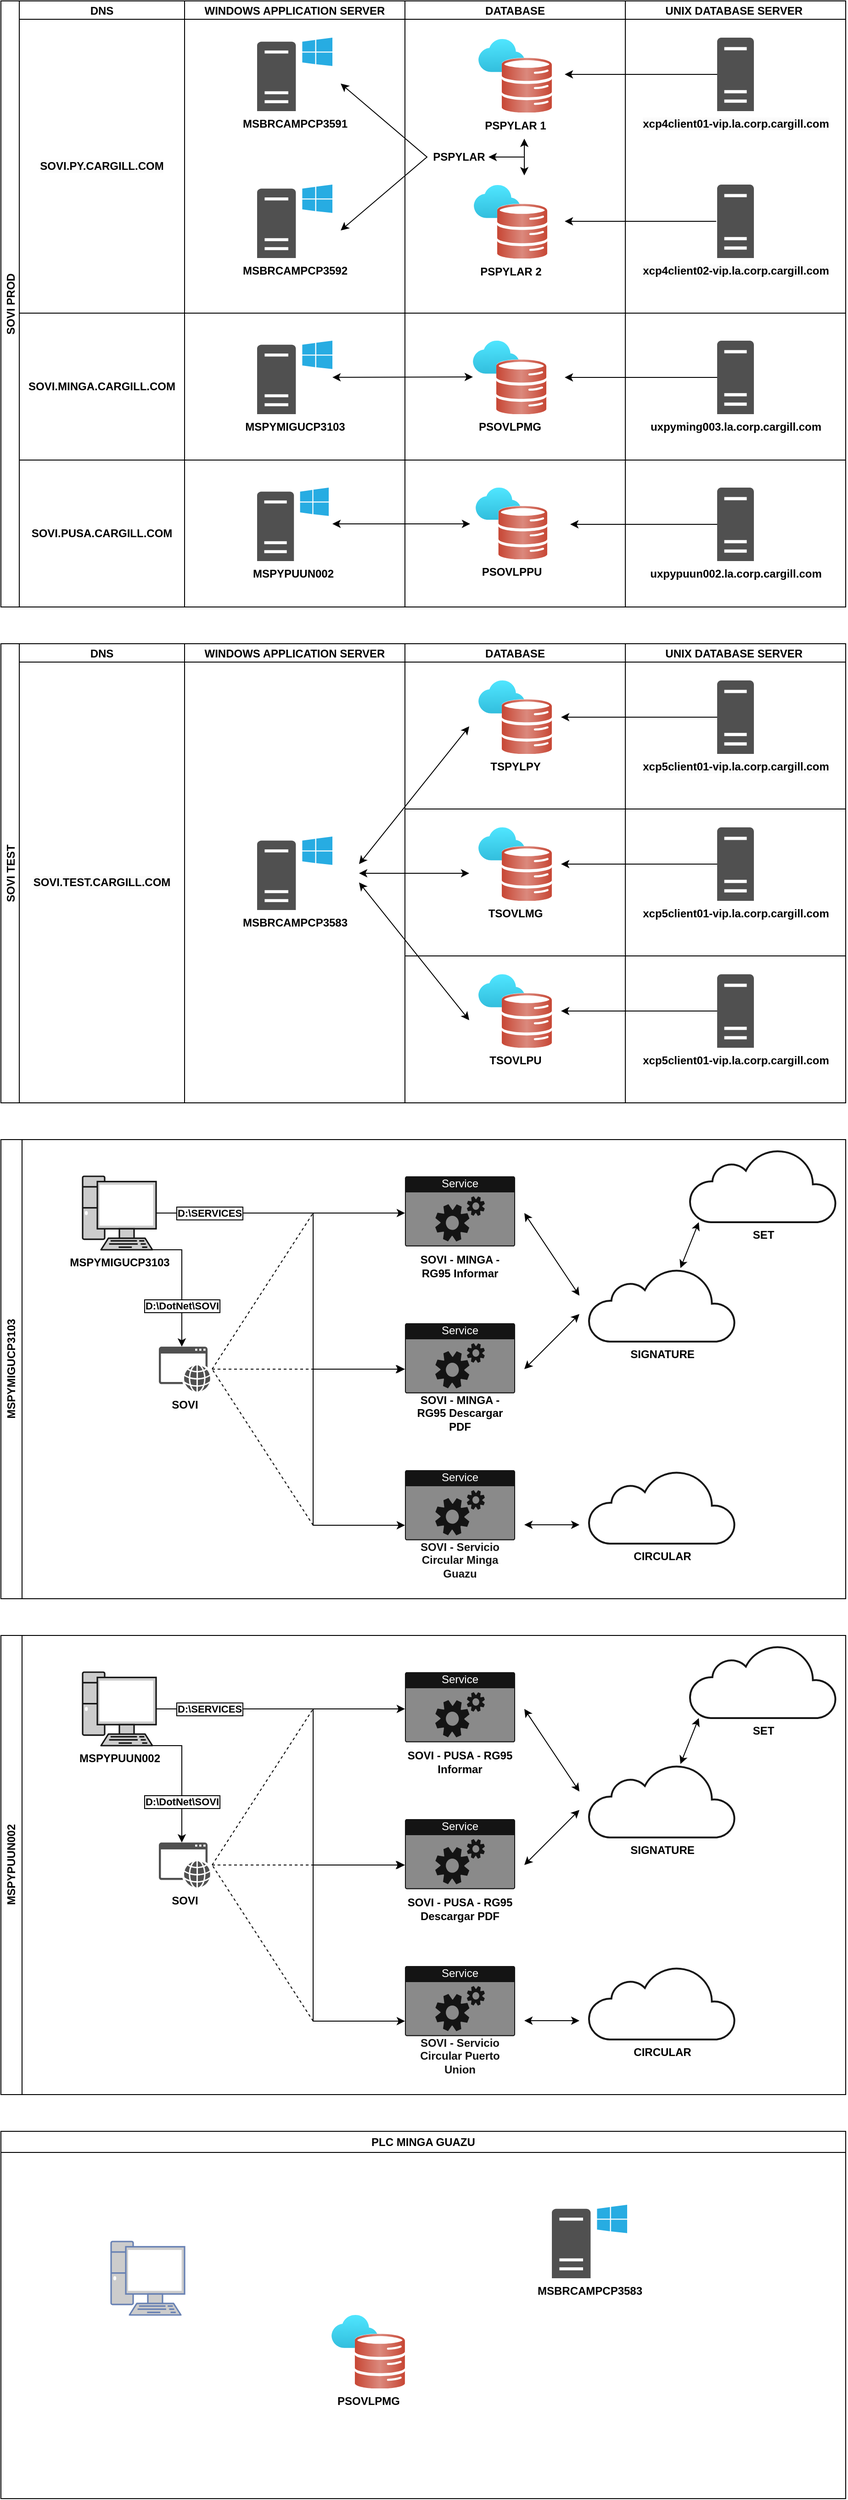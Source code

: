 <mxfile version="26.1.1" pages="6">
  <diagram name="SOVI PROD" id="BHSBVepEI7i_H1suJu1l">
    <mxGraphModel dx="1826" dy="389" grid="1" gridSize="10" guides="1" tooltips="1" connect="1" arrows="1" fold="1" page="0" pageScale="1" pageWidth="827" pageHeight="1169" math="0" shadow="0">
      <root>
        <mxCell id="0" />
        <mxCell id="1" parent="0" />
        <mxCell id="Lmm6m85qJxEu8-YSa5jU-5" value="SOVI PROD" style="swimlane;childLayout=stackLayout;resizeParent=1;resizeParentMax=0;startSize=20;horizontal=0;horizontalStack=1;" vertex="1" parent="1">
          <mxGeometry x="-200" y="660" width="920" height="660" as="geometry">
            <mxRectangle x="-200" y="680" width="40" height="50" as="alternateBounds" />
          </mxGeometry>
        </mxCell>
        <mxCell id="Lmm6m85qJxEu8-YSa5jU-6" value="DNS" style="swimlane;startSize=20;" vertex="1" parent="Lmm6m85qJxEu8-YSa5jU-5">
          <mxGeometry x="20" width="180" height="660" as="geometry">
            <mxRectangle x="20" width="40" height="640" as="alternateBounds" />
          </mxGeometry>
        </mxCell>
        <UserObject label="&lt;div&gt;SOVI.PUSA.CARGILL.COM&lt;/div&gt;" id="y3RM7o4rQuZbwmve9e-z-50">
          <mxCell style="text;html=1;align=center;verticalAlign=middle;whiteSpace=wrap;rounded=0;fontStyle=1" vertex="1" parent="Lmm6m85qJxEu8-YSa5jU-6">
            <mxGeometry x="20" y="560" width="140" height="40" as="geometry" />
          </mxCell>
        </UserObject>
        <UserObject label="&lt;div&gt;SOVI.MINGA.CARGILL.COM&lt;/div&gt;" id="y3RM7o4rQuZbwmve9e-z-49">
          <mxCell style="text;html=1;align=center;verticalAlign=middle;whiteSpace=wrap;rounded=0;fontStyle=1" vertex="1" parent="Lmm6m85qJxEu8-YSa5jU-6">
            <mxGeometry x="20" y="400" width="140" height="40" as="geometry" />
          </mxCell>
        </UserObject>
        <UserObject label="&lt;div&gt;&lt;span style=&quot;color: rgb(0, 0, 0); font-family: Helvetica; font-size: 12px; font-style: normal; font-variant-ligatures: normal; font-variant-caps: normal; letter-spacing: normal; orphans: 2; text-indent: 0px; text-transform: none; widows: 2; word-spacing: 0px; -webkit-text-stroke-width: 0px; white-space: normal; background-color: rgb(251, 251, 251); text-decoration-thickness: initial; text-decoration-style: initial; text-decoration-color: initial; float: none; display: inline !important;&quot;&gt;SOVI.PY.CARGILL.COM&lt;/span&gt;&lt;/div&gt;" id="y3RM7o4rQuZbwmve9e-z-48">
          <mxCell style="text;html=1;align=center;verticalAlign=middle;whiteSpace=wrap;rounded=0;fontStyle=1" vertex="1" parent="Lmm6m85qJxEu8-YSa5jU-6">
            <mxGeometry x="20" y="160" width="140" height="40" as="geometry" />
          </mxCell>
        </UserObject>
        <mxCell id="Lmm6m85qJxEu8-YSa5jU-64" value="" style="endArrow=none;html=1;rounded=0;" edge="1" parent="Lmm6m85qJxEu8-YSa5jU-6">
          <mxGeometry width="50" height="50" relative="1" as="geometry">
            <mxPoint y="340" as="sourcePoint" />
            <mxPoint x="180" y="340" as="targetPoint" />
          </mxGeometry>
        </mxCell>
        <mxCell id="Lmm6m85qJxEu8-YSa5jU-68" value="" style="endArrow=none;html=1;rounded=0;" edge="1" parent="Lmm6m85qJxEu8-YSa5jU-6">
          <mxGeometry width="50" height="50" relative="1" as="geometry">
            <mxPoint y="500" as="sourcePoint" />
            <mxPoint x="180" y="500" as="targetPoint" />
          </mxGeometry>
        </mxCell>
        <mxCell id="Lmm6m85qJxEu8-YSa5jU-7" value="WINDOWS APPLICATION SERVER" style="swimlane;startSize=20;" vertex="1" parent="Lmm6m85qJxEu8-YSa5jU-5">
          <mxGeometry x="200" width="240" height="660" as="geometry">
            <mxRectangle x="200" width="32" height="640" as="alternateBounds" />
          </mxGeometry>
        </mxCell>
        <mxCell id="Lmm6m85qJxEu8-YSa5jU-12" value="&lt;div&gt;MSPYMIGUCP3103&lt;/div&gt;" style="sketch=0;pointerEvents=1;shadow=0;dashed=0;html=1;strokeColor=none;fillColor=#505050;labelPosition=center;verticalLabelPosition=bottom;verticalAlign=top;outlineConnect=0;align=center;shape=mxgraph.office.servers.windows_server;fontStyle=1" vertex="1" parent="Lmm6m85qJxEu8-YSa5jU-7">
          <mxGeometry x="79" y="370" width="82" height="80" as="geometry" />
        </mxCell>
        <mxCell id="Lmm6m85qJxEu8-YSa5jU-13" value="&lt;div&gt;&lt;span style=&quot;background-color: transparent; color: light-dark(rgb(0, 0, 0), rgb(255, 255, 255));&quot;&gt;MSPYPUUN002&lt;/span&gt;&lt;/div&gt;" style="sketch=0;pointerEvents=1;shadow=0;dashed=0;html=1;strokeColor=none;fillColor=#505050;labelPosition=center;verticalLabelPosition=bottom;verticalAlign=top;outlineConnect=0;align=center;shape=mxgraph.office.servers.windows_server;fontStyle=1" vertex="1" parent="Lmm6m85qJxEu8-YSa5jU-7">
          <mxGeometry x="79" y="530" width="78" height="80" as="geometry" />
        </mxCell>
        <mxCell id="Lmm6m85qJxEu8-YSa5jU-14" value="&lt;div&gt;MSBRCAMPCP3592&lt;/div&gt;" style="sketch=0;pointerEvents=1;shadow=0;dashed=0;html=1;strokeColor=none;fillColor=#505050;labelPosition=center;verticalLabelPosition=bottom;verticalAlign=top;outlineConnect=0;align=center;shape=mxgraph.office.servers.windows_server;fontStyle=1" vertex="1" parent="Lmm6m85qJxEu8-YSa5jU-7">
          <mxGeometry x="79" y="200" width="82" height="80" as="geometry" />
        </mxCell>
        <mxCell id="Lmm6m85qJxEu8-YSa5jU-15" value="&lt;div&gt;MSBRCAMPCP3591&lt;/div&gt;" style="sketch=0;pointerEvents=1;shadow=0;dashed=0;html=1;strokeColor=none;fillColor=#505050;labelPosition=center;verticalLabelPosition=bottom;verticalAlign=top;outlineConnect=0;align=center;shape=mxgraph.office.servers.windows_server;fontStyle=1" vertex="1" parent="Lmm6m85qJxEu8-YSa5jU-7">
          <mxGeometry x="79" y="40" width="82" height="80" as="geometry" />
        </mxCell>
        <mxCell id="Lmm6m85qJxEu8-YSa5jU-53" value="" style="endArrow=classic;startArrow=classic;html=1;rounded=0;" edge="1" parent="Lmm6m85qJxEu8-YSa5jU-7">
          <mxGeometry width="50" height="50" relative="1" as="geometry">
            <mxPoint x="161" y="569.5" as="sourcePoint" />
            <mxPoint x="311" y="569.5" as="targetPoint" />
          </mxGeometry>
        </mxCell>
        <mxCell id="Lmm6m85qJxEu8-YSa5jU-65" value="" style="endArrow=none;html=1;rounded=0;" edge="1" parent="Lmm6m85qJxEu8-YSa5jU-7">
          <mxGeometry width="50" height="50" relative="1" as="geometry">
            <mxPoint y="340" as="sourcePoint" />
            <mxPoint x="240" y="340" as="targetPoint" />
          </mxGeometry>
        </mxCell>
        <mxCell id="Lmm6m85qJxEu8-YSa5jU-69" value="" style="endArrow=none;html=1;rounded=0;" edge="1" parent="Lmm6m85qJxEu8-YSa5jU-7">
          <mxGeometry width="50" height="50" relative="1" as="geometry">
            <mxPoint x="-2" y="500" as="sourcePoint" />
            <mxPoint x="242" y="500" as="targetPoint" />
          </mxGeometry>
        </mxCell>
        <mxCell id="Lmm6m85qJxEu8-YSa5jU-8" value="DATABASE" style="swimlane;startSize=20;" vertex="1" parent="Lmm6m85qJxEu8-YSa5jU-5">
          <mxGeometry x="440" width="240" height="660" as="geometry">
            <mxRectangle x="440" width="40" height="640" as="alternateBounds" />
          </mxGeometry>
        </mxCell>
        <mxCell id="Lmm6m85qJxEu8-YSa5jU-16" value="PSOVLPMG" style="image;aspect=fixed;html=1;points=[];align=center;fontSize=12;image=img/lib/azure2/databases/Oracle_Database.svg;fontStyle=1" vertex="1" parent="Lmm6m85qJxEu8-YSa5jU-8">
          <mxGeometry x="74" y="370" width="80" height="80" as="geometry" />
        </mxCell>
        <mxCell id="Lmm6m85qJxEu8-YSa5jU-17" value="&lt;div&gt;PSOVLPPU&lt;/div&gt;" style="image;aspect=fixed;html=1;points=[];align=center;fontSize=12;image=img/lib/azure2/databases/Oracle_Database.svg;fontStyle=1" vertex="1" parent="Lmm6m85qJxEu8-YSa5jU-8">
          <mxGeometry x="77" y="530" width="78" height="78" as="geometry" />
        </mxCell>
        <mxCell id="Lmm6m85qJxEu8-YSa5jU-18" value="&lt;div&gt;PSPYLAR 2&lt;/div&gt;" style="image;aspect=fixed;html=1;points=[];align=center;fontSize=12;image=img/lib/azure2/databases/Oracle_Database.svg;fontStyle=1" vertex="1" parent="Lmm6m85qJxEu8-YSa5jU-8">
          <mxGeometry x="75" y="200.5" width="80" height="80" as="geometry" />
        </mxCell>
        <mxCell id="Lmm6m85qJxEu8-YSa5jU-19" value="&lt;div&gt;PSPYLAR 1&lt;/div&gt;" style="image;aspect=fixed;html=1;points=[];align=center;fontSize=12;image=img/lib/azure2/databases/Oracle_Database.svg;fontStyle=1" vertex="1" parent="Lmm6m85qJxEu8-YSa5jU-8">
          <mxGeometry x="80" y="41.5" width="80" height="80" as="geometry" />
        </mxCell>
        <mxCell id="Lmm6m85qJxEu8-YSa5jU-20" value="" style="endArrow=classic;startArrow=classic;html=1;rounded=0;" edge="1" parent="Lmm6m85qJxEu8-YSa5jU-8">
          <mxGeometry width="50" height="50" relative="1" as="geometry">
            <mxPoint x="130" y="190" as="sourcePoint" />
            <mxPoint x="130" y="150" as="targetPoint" />
            <Array as="points" />
          </mxGeometry>
        </mxCell>
        <mxCell id="Lmm6m85qJxEu8-YSa5jU-55" value="" style="endArrow=classic;startArrow=classic;html=1;rounded=0;" edge="1" parent="Lmm6m85qJxEu8-YSa5jU-8">
          <mxGeometry width="50" height="50" relative="1" as="geometry">
            <mxPoint x="-70" y="90" as="sourcePoint" />
            <mxPoint x="-70" y="250" as="targetPoint" />
            <Array as="points">
              <mxPoint x="24" y="170" />
            </Array>
          </mxGeometry>
        </mxCell>
        <mxCell id="Lmm6m85qJxEu8-YSa5jU-56" value="PSPYLAR" style="text;html=1;align=center;verticalAlign=middle;whiteSpace=wrap;rounded=0;fontSize=12;fontStyle=1" vertex="1" parent="Lmm6m85qJxEu8-YSa5jU-8">
          <mxGeometry x="27" y="150" width="64" height="40" as="geometry" />
        </mxCell>
        <mxCell id="Lmm6m85qJxEu8-YSa5jU-66" value="" style="endArrow=none;html=1;rounded=0;" edge="1" parent="Lmm6m85qJxEu8-YSa5jU-8">
          <mxGeometry width="50" height="50" relative="1" as="geometry">
            <mxPoint y="340" as="sourcePoint" />
            <mxPoint x="240" y="340" as="targetPoint" />
          </mxGeometry>
        </mxCell>
        <mxCell id="Lmm6m85qJxEu8-YSa5jU-70" value="" style="endArrow=none;html=1;rounded=0;" edge="1" parent="Lmm6m85qJxEu8-YSa5jU-8">
          <mxGeometry width="50" height="50" relative="1" as="geometry">
            <mxPoint y="500" as="sourcePoint" />
            <mxPoint x="240" y="500" as="targetPoint" />
          </mxGeometry>
        </mxCell>
        <mxCell id="Lmm6m85qJxEu8-YSa5jU-11" value="UNIX DATABASE SERVER " style="swimlane;startSize=20;strokeColor=default;strokeWidth=1;perimeterSpacing=0;" vertex="1" parent="Lmm6m85qJxEu8-YSa5jU-5">
          <mxGeometry x="680" width="240" height="660" as="geometry">
            <mxRectangle x="680" width="40" height="640" as="alternateBounds" />
          </mxGeometry>
        </mxCell>
        <mxCell id="Lmm6m85qJxEu8-YSa5jU-21" value="&lt;span style=&quot;text-align: left; text-wrap-mode: wrap;&quot;&gt;uxpypuun002.la.corp.cargill.com&lt;/span&gt;" style="sketch=0;pointerEvents=1;shadow=0;dashed=0;html=1;strokeColor=none;fillColor=#505050;labelPosition=center;verticalLabelPosition=bottom;verticalAlign=top;outlineConnect=0;align=center;shape=mxgraph.office.servers.server_generic;fontStyle=1" vertex="1" parent="Lmm6m85qJxEu8-YSa5jU-11">
          <mxGeometry x="100" y="530" width="40" height="80" as="geometry" />
        </mxCell>
        <mxCell id="Lmm6m85qJxEu8-YSa5jU-22" value="&lt;span style=&quot;text-align: left; text-wrap-mode: wrap;&quot;&gt;uxpyming003.la.corp.cargill.com&lt;/span&gt;" style="sketch=0;pointerEvents=1;shadow=0;dashed=0;html=1;strokeColor=none;fillColor=#505050;labelPosition=center;verticalLabelPosition=bottom;verticalAlign=top;outlineConnect=0;align=center;shape=mxgraph.office.servers.server_generic;fontStyle=1" vertex="1" parent="Lmm6m85qJxEu8-YSa5jU-11">
          <mxGeometry x="100" y="370" width="40" height="80" as="geometry" />
        </mxCell>
        <mxCell id="Lmm6m85qJxEu8-YSa5jU-23" value="&lt;span style=&quot;color: rgb(0, 0, 0); text-wrap-mode: wrap; text-align: left; background-color: rgb(251, 251, 251); float: none; display: inline !important;&quot;&gt;xcp4client02-vip.la.corp.cargill.com&lt;/span&gt;" style="sketch=0;pointerEvents=1;shadow=0;dashed=0;html=1;strokeColor=none;fillColor=#505050;labelPosition=center;verticalLabelPosition=bottom;verticalAlign=top;outlineConnect=0;align=center;shape=mxgraph.office.servers.server_generic;fontStyle=1" vertex="1" parent="Lmm6m85qJxEu8-YSa5jU-11">
          <mxGeometry x="100" y="200" width="40" height="80" as="geometry" />
        </mxCell>
        <mxCell id="Lmm6m85qJxEu8-YSa5jU-24" value="&lt;span style=&quot;color: rgb(0, 0, 0); text-wrap-mode: wrap; text-align: left; background-color: rgb(251, 251, 251); float: none; display: inline !important;&quot;&gt;xcp4client01-vip.la.corp.cargill.com&lt;/span&gt;" style="sketch=0;pointerEvents=1;shadow=0;dashed=0;html=1;strokeColor=none;fillColor=#505050;labelPosition=center;verticalLabelPosition=bottom;verticalAlign=top;outlineConnect=0;align=center;shape=mxgraph.office.servers.server_generic;fontStyle=1" vertex="1" parent="Lmm6m85qJxEu8-YSa5jU-11">
          <mxGeometry x="100" y="40" width="40" height="80" as="geometry" />
        </mxCell>
        <mxCell id="Lmm6m85qJxEu8-YSa5jU-25" value="" style="endArrow=classic;html=1;rounded=0;" edge="1" parent="Lmm6m85qJxEu8-YSa5jU-11" source="Lmm6m85qJxEu8-YSa5jU-24">
          <mxGeometry width="50" height="50" relative="1" as="geometry">
            <mxPoint x="83" y="79.5" as="sourcePoint" />
            <mxPoint x="-66" y="80" as="targetPoint" />
          </mxGeometry>
        </mxCell>
        <mxCell id="Lmm6m85qJxEu8-YSa5jU-26" value="" style="endArrow=classic;html=1;rounded=0;exitX=-0.025;exitY=0.5;exitDx=0;exitDy=0;exitPerimeter=0;" edge="1" parent="Lmm6m85qJxEu8-YSa5jU-11" source="Lmm6m85qJxEu8-YSa5jU-23">
          <mxGeometry width="50" height="50" relative="1" as="geometry">
            <mxPoint x="55" y="250" as="sourcePoint" />
            <mxPoint x="-66" y="240" as="targetPoint" />
          </mxGeometry>
        </mxCell>
        <mxCell id="Lmm6m85qJxEu8-YSa5jU-27" value="" style="endArrow=classic;html=1;rounded=0;" edge="1" parent="Lmm6m85qJxEu8-YSa5jU-11" source="Lmm6m85qJxEu8-YSa5jU-22">
          <mxGeometry width="50" height="50" relative="1" as="geometry">
            <mxPoint x="75" y="399.5" as="sourcePoint" />
            <mxPoint x="-66" y="410" as="targetPoint" />
          </mxGeometry>
        </mxCell>
        <mxCell id="Lmm6m85qJxEu8-YSa5jU-49" value="" style="endArrow=classic;html=1;rounded=0;" edge="1" parent="Lmm6m85qJxEu8-YSa5jU-11" source="Lmm6m85qJxEu8-YSa5jU-21">
          <mxGeometry width="50" height="50" relative="1" as="geometry">
            <mxPoint x="85" y="559.5" as="sourcePoint" />
            <mxPoint x="-60" y="570" as="targetPoint" />
          </mxGeometry>
        </mxCell>
        <mxCell id="Lmm6m85qJxEu8-YSa5jU-67" value="" style="endArrow=none;html=1;rounded=0;" edge="1" parent="Lmm6m85qJxEu8-YSa5jU-11">
          <mxGeometry width="50" height="50" relative="1" as="geometry">
            <mxPoint y="340" as="sourcePoint" />
            <mxPoint x="240" y="340" as="targetPoint" />
          </mxGeometry>
        </mxCell>
        <mxCell id="Lmm6m85qJxEu8-YSa5jU-71" value="" style="endArrow=none;html=1;rounded=0;" edge="1" parent="Lmm6m85qJxEu8-YSa5jU-11">
          <mxGeometry width="50" height="50" relative="1" as="geometry">
            <mxPoint y="500" as="sourcePoint" />
            <mxPoint x="240" y="500" as="targetPoint" />
          </mxGeometry>
        </mxCell>
        <mxCell id="Lmm6m85qJxEu8-YSa5jU-54" value="" style="endArrow=classic;startArrow=classic;html=1;rounded=0;entryX=0;entryY=0.494;entryDx=0;entryDy=0;entryPerimeter=0;" edge="1" parent="Lmm6m85qJxEu8-YSa5jU-5" source="Lmm6m85qJxEu8-YSa5jU-12" target="Lmm6m85qJxEu8-YSa5jU-16">
          <mxGeometry width="50" height="50" relative="1" as="geometry">
            <mxPoint x="364" y="400" as="sourcePoint" />
            <mxPoint x="484" y="400" as="targetPoint" />
          </mxGeometry>
        </mxCell>
        <mxCell id="fkPe5Omj4DqYJCpeFkgv-1" value="SOVI TEST" style="swimlane;childLayout=stackLayout;resizeParent=1;resizeParentMax=0;startSize=20;horizontal=0;horizontalStack=1;" vertex="1" parent="1">
          <mxGeometry x="-200" y="1360" width="920" height="500" as="geometry">
            <mxRectangle x="-200" y="680" width="40" height="50" as="alternateBounds" />
          </mxGeometry>
        </mxCell>
        <mxCell id="fkPe5Omj4DqYJCpeFkgv-2" value="DNS" style="swimlane;startSize=20;" vertex="1" parent="fkPe5Omj4DqYJCpeFkgv-1">
          <mxGeometry x="20" width="180" height="500" as="geometry">
            <mxRectangle x="20" width="40" height="640" as="alternateBounds" />
          </mxGeometry>
        </mxCell>
        <UserObject label="&lt;div&gt;&lt;span style=&quot;color: rgb(0, 0, 0); font-family: Helvetica; font-size: 12px; font-style: normal; font-variant-ligatures: normal; font-variant-caps: normal; letter-spacing: normal; orphans: 2; text-indent: 0px; text-transform: none; widows: 2; word-spacing: 0px; -webkit-text-stroke-width: 0px; white-space: normal; background-color: rgb(251, 251, 251); text-decoration-thickness: initial; text-decoration-style: initial; text-decoration-color: initial; float: none; display: inline !important;&quot;&gt;SOVI.TEST.CARGILL.COM&lt;/span&gt;&lt;/div&gt;" id="fkPe5Omj4DqYJCpeFkgv-3">
          <mxCell style="text;html=1;align=center;verticalAlign=middle;whiteSpace=wrap;rounded=0;fontStyle=1" vertex="1" parent="fkPe5Omj4DqYJCpeFkgv-2">
            <mxGeometry x="20" y="240" width="140" height="40" as="geometry" />
          </mxCell>
        </UserObject>
        <mxCell id="fkPe5Omj4DqYJCpeFkgv-4" value="WINDOWS APPLICATION SERVER" style="swimlane;startSize=20;" vertex="1" parent="fkPe5Omj4DqYJCpeFkgv-1">
          <mxGeometry x="200" width="240" height="500" as="geometry" />
        </mxCell>
        <mxCell id="fkPe5Omj4DqYJCpeFkgv-5" value="&lt;div&gt;MSBRCAMPCP3583&lt;/div&gt;" style="sketch=0;pointerEvents=1;shadow=0;dashed=0;html=1;strokeColor=none;fillColor=#505050;labelPosition=center;verticalLabelPosition=bottom;verticalAlign=top;outlineConnect=0;align=center;shape=mxgraph.office.servers.windows_server;fontStyle=1" vertex="1" parent="fkPe5Omj4DqYJCpeFkgv-4">
          <mxGeometry x="79" y="210" width="82" height="80" as="geometry" />
        </mxCell>
        <mxCell id="fkPe5Omj4DqYJCpeFkgv-6" value="" style="endArrow=classic;startArrow=classic;html=1;rounded=0;" edge="1" parent="fkPe5Omj4DqYJCpeFkgv-4">
          <mxGeometry width="50" height="50" relative="1" as="geometry">
            <mxPoint x="190" y="260" as="sourcePoint" />
            <mxPoint x="310" y="410" as="targetPoint" />
          </mxGeometry>
        </mxCell>
        <mxCell id="fkPe5Omj4DqYJCpeFkgv-7" value="DATABASE" style="swimlane;startSize=20;" vertex="1" parent="fkPe5Omj4DqYJCpeFkgv-1">
          <mxGeometry x="440" width="240" height="500" as="geometry">
            <mxRectangle x="460" width="40" height="500" as="alternateBounds" />
          </mxGeometry>
        </mxCell>
        <mxCell id="fkPe5Omj4DqYJCpeFkgv-8" value="TSOVLMG" style="image;aspect=fixed;html=1;points=[];align=center;fontSize=12;image=img/lib/azure2/databases/Oracle_Database.svg;fontStyle=1" vertex="1" parent="fkPe5Omj4DqYJCpeFkgv-7">
          <mxGeometry x="80" y="200" width="80" height="80" as="geometry" />
        </mxCell>
        <mxCell id="fkPe5Omj4DqYJCpeFkgv-9" value="&lt;div&gt;TSOVLPU&lt;/div&gt;" style="image;aspect=fixed;html=1;points=[];align=center;fontSize=12;image=img/lib/azure2/databases/Oracle_Database.svg;fontStyle=1" vertex="1" parent="fkPe5Omj4DqYJCpeFkgv-7">
          <mxGeometry x="80" y="360" width="80" height="80" as="geometry" />
        </mxCell>
        <mxCell id="fkPe5Omj4DqYJCpeFkgv-10" value="" style="endArrow=none;html=1;rounded=0;" edge="1" parent="fkPe5Omj4DqYJCpeFkgv-7">
          <mxGeometry width="50" height="50" relative="1" as="geometry">
            <mxPoint y="180" as="sourcePoint" />
            <mxPoint x="240" y="180" as="targetPoint" />
          </mxGeometry>
        </mxCell>
        <mxCell id="fkPe5Omj4DqYJCpeFkgv-11" value="" style="endArrow=none;html=1;rounded=0;" edge="1" parent="fkPe5Omj4DqYJCpeFkgv-7">
          <mxGeometry width="50" height="50" relative="1" as="geometry">
            <mxPoint y="340" as="sourcePoint" />
            <mxPoint x="240" y="340" as="targetPoint" />
          </mxGeometry>
        </mxCell>
        <mxCell id="fkPe5Omj4DqYJCpeFkgv-12" value="&lt;div&gt;TSPYLPY&lt;/div&gt;" style="image;aspect=fixed;html=1;points=[];align=center;fontSize=12;image=img/lib/azure2/databases/Oracle_Database.svg;fontStyle=1" vertex="1" parent="fkPe5Omj4DqYJCpeFkgv-7">
          <mxGeometry x="80" y="40" width="80" height="80" as="geometry" />
        </mxCell>
        <mxCell id="fkPe5Omj4DqYJCpeFkgv-13" value="UNIX DATABASE SERVER " style="swimlane;startSize=20;strokeColor=default;strokeWidth=1;perimeterSpacing=0;" vertex="1" parent="fkPe5Omj4DqYJCpeFkgv-1">
          <mxGeometry x="680" width="240" height="500" as="geometry">
            <mxRectangle x="670" width="40" height="640" as="alternateBounds" />
          </mxGeometry>
        </mxCell>
        <mxCell id="fkPe5Omj4DqYJCpeFkgv-14" value="&lt;div style=&quot;&quot;&gt;&lt;span style=&quot;background-color: transparent; text-wrap-mode: wrap;&quot;&gt;xcp5client01-vip.la.corp.cargill.com&lt;/span&gt;&lt;/div&gt;" style="sketch=0;pointerEvents=1;shadow=0;dashed=0;html=1;strokeColor=none;fillColor=#505050;labelPosition=center;verticalLabelPosition=bottom;verticalAlign=top;outlineConnect=0;align=center;shape=mxgraph.office.servers.server_generic;fontStyle=1" vertex="1" parent="fkPe5Omj4DqYJCpeFkgv-13">
          <mxGeometry x="100" y="360" width="40" height="80" as="geometry" />
        </mxCell>
        <mxCell id="fkPe5Omj4DqYJCpeFkgv-15" value="&lt;div style=&quot;&quot;&gt;&lt;span style=&quot;background-color: transparent; text-wrap-mode: wrap;&quot;&gt;xcp5client01-vip.la.corp.cargill.com&lt;/span&gt;&lt;/div&gt;" style="sketch=0;pointerEvents=1;shadow=0;dashed=0;html=1;strokeColor=none;fillColor=#505050;labelPosition=center;verticalLabelPosition=bottom;verticalAlign=top;outlineConnect=0;align=center;shape=mxgraph.office.servers.server_generic;fontStyle=1" vertex="1" parent="fkPe5Omj4DqYJCpeFkgv-13">
          <mxGeometry x="100" y="200" width="40" height="80" as="geometry" />
        </mxCell>
        <mxCell id="fkPe5Omj4DqYJCpeFkgv-16" value="&lt;span style=&quot;color: rgb(0, 0, 0); text-wrap-mode: wrap; text-align: left; background-color: rgb(251, 251, 251); float: none; display: inline !important;&quot;&gt;xcp5client01-vip.la.corp.cargill.com&lt;/span&gt;" style="sketch=0;pointerEvents=1;shadow=0;dashed=0;html=1;strokeColor=none;fillColor=#505050;labelPosition=center;verticalLabelPosition=bottom;verticalAlign=top;outlineConnect=0;align=center;shape=mxgraph.office.servers.server_generic;fontStyle=1" vertex="1" parent="fkPe5Omj4DqYJCpeFkgv-13">
          <mxGeometry x="100" y="40" width="40" height="80" as="geometry" />
        </mxCell>
        <mxCell id="fkPe5Omj4DqYJCpeFkgv-17" value="" style="endArrow=classic;html=1;rounded=0;" edge="1" parent="fkPe5Omj4DqYJCpeFkgv-13" source="fkPe5Omj4DqYJCpeFkgv-16">
          <mxGeometry width="50" height="50" relative="1" as="geometry">
            <mxPoint x="90" y="180" as="sourcePoint" />
            <mxPoint x="-70" y="80" as="targetPoint" />
          </mxGeometry>
        </mxCell>
        <mxCell id="fkPe5Omj4DqYJCpeFkgv-18" value="" style="endArrow=classic;html=1;rounded=0;" edge="1" parent="fkPe5Omj4DqYJCpeFkgv-13" source="fkPe5Omj4DqYJCpeFkgv-14">
          <mxGeometry width="50" height="50" relative="1" as="geometry">
            <mxPoint x="90" y="580" as="sourcePoint" />
            <mxPoint x="-70" y="400" as="targetPoint" />
          </mxGeometry>
        </mxCell>
        <mxCell id="fkPe5Omj4DqYJCpeFkgv-19" value="" style="endArrow=none;html=1;rounded=0;" edge="1" parent="fkPe5Omj4DqYJCpeFkgv-13">
          <mxGeometry width="50" height="50" relative="1" as="geometry">
            <mxPoint y="180" as="sourcePoint" />
            <mxPoint x="240" y="180" as="targetPoint" />
          </mxGeometry>
        </mxCell>
        <mxCell id="fkPe5Omj4DqYJCpeFkgv-20" value="" style="endArrow=none;html=1;rounded=0;" edge="1" parent="fkPe5Omj4DqYJCpeFkgv-13">
          <mxGeometry width="50" height="50" relative="1" as="geometry">
            <mxPoint y="340" as="sourcePoint" />
            <mxPoint x="240" y="340" as="targetPoint" />
          </mxGeometry>
        </mxCell>
        <mxCell id="fkPe5Omj4DqYJCpeFkgv-21" value="" style="endArrow=classic;html=1;rounded=0;" edge="1" parent="fkPe5Omj4DqYJCpeFkgv-13" source="fkPe5Omj4DqYJCpeFkgv-15">
          <mxGeometry width="50" height="50" relative="1" as="geometry">
            <mxPoint x="90" y="410" as="sourcePoint" />
            <mxPoint x="-70" y="240" as="targetPoint" />
          </mxGeometry>
        </mxCell>
        <mxCell id="fkPe5Omj4DqYJCpeFkgv-22" value="" style="endArrow=classic;startArrow=classic;html=1;rounded=0;" edge="1" parent="fkPe5Omj4DqYJCpeFkgv-1">
          <mxGeometry width="50" height="50" relative="1" as="geometry">
            <mxPoint x="390" y="250" as="sourcePoint" />
            <mxPoint x="510" y="250" as="targetPoint" />
          </mxGeometry>
        </mxCell>
        <mxCell id="fkPe5Omj4DqYJCpeFkgv-23" value="" style="endArrow=classic;startArrow=classic;html=1;rounded=0;" edge="1" parent="fkPe5Omj4DqYJCpeFkgv-1">
          <mxGeometry width="50" height="50" relative="1" as="geometry">
            <mxPoint x="390" y="240" as="sourcePoint" />
            <mxPoint x="510" y="90" as="targetPoint" />
          </mxGeometry>
        </mxCell>
        <mxCell id="05mDJKyetppNoWfwEQb2-21" value="&lt;span style=&quot;text-wrap-mode: nowrap;&quot;&gt;MSPYMIGUCP3103&lt;/span&gt;" style="swimlane;horizontal=0;whiteSpace=wrap;html=1;fontStyle=1;allowArrows=1;" vertex="1" parent="1">
          <mxGeometry x="-200" y="1900" width="920" height="500" as="geometry" />
        </mxCell>
        <mxCell id="05mDJKyetppNoWfwEQb2-29" value="" style="group" vertex="1" connectable="0" parent="05mDJKyetppNoWfwEQb2-21">
          <mxGeometry x="440" y="200" width="120" height="120" as="geometry" />
        </mxCell>
        <mxCell id="05mDJKyetppNoWfwEQb2-27" value="Service" style="html=1;whiteSpace=wrap;strokeColor=none;fillColor=#141414;labelPosition=center;verticalLabelPosition=middle;verticalAlign=top;align=center;fontSize=12;outlineConnect=0;spacingTop=-6;fontColor=#FFFFFF;sketch=0;shape=mxgraph.sitemap.services;" vertex="1" parent="05mDJKyetppNoWfwEQb2-29">
          <mxGeometry width="120" height="76.364" as="geometry" />
        </mxCell>
        <mxCell id="05mDJKyetppNoWfwEQb2-25" value="SOVI - MINGA - RG95 Descargar PDF" style="text;html=1;align=center;verticalAlign=middle;whiteSpace=wrap;rounded=0;strokeColor=none;fillColor=none;fontStyle=1;fontColor=light-dark(#000000,#EDEDED);labelBorderColor=none;" vertex="1" parent="05mDJKyetppNoWfwEQb2-29">
          <mxGeometry y="76.364" width="120" height="43.636" as="geometry" />
        </mxCell>
        <mxCell id="05mDJKyetppNoWfwEQb2-31" value="" style="group" vertex="1" connectable="0" parent="05mDJKyetppNoWfwEQb2-21">
          <mxGeometry x="440" y="360" width="120" height="120" as="geometry" />
        </mxCell>
        <mxCell id="05mDJKyetppNoWfwEQb2-22" value="Service" style="html=1;whiteSpace=wrap;strokeColor=none;fillColor=#141414;labelPosition=center;verticalLabelPosition=middle;verticalAlign=top;align=center;fontSize=12;outlineConnect=0;spacingTop=-6;fontColor=#FFFFFF;sketch=0;shape=mxgraph.sitemap.services;" vertex="1" parent="05mDJKyetppNoWfwEQb2-31">
          <mxGeometry width="120" height="76.364" as="geometry" />
        </mxCell>
        <mxCell id="05mDJKyetppNoWfwEQb2-26" value="SOVI - Servicio Circular Minga Guazu" style="text;html=1;align=center;verticalAlign=middle;whiteSpace=wrap;rounded=0;fillColor=none;strokeColor=none;fontColor=light-dark(#141414,#EDEDED);labelBorderColor=none;fontStyle=1" vertex="1" parent="05mDJKyetppNoWfwEQb2-31">
          <mxGeometry y="76.364" width="120" height="43.636" as="geometry" />
        </mxCell>
        <mxCell id="05mDJKyetppNoWfwEQb2-32" value="SIGNATURE" style="html=1;verticalLabelPosition=bottom;align=center;labelBackgroundColor=#ffffff;verticalAlign=top;strokeWidth=2;strokeColor=#141414;shadow=0;dashed=0;shape=mxgraph.ios7.icons.cloud;fontStyle=1" vertex="1" parent="05mDJKyetppNoWfwEQb2-21">
          <mxGeometry x="640" y="140" width="160" height="80" as="geometry" />
        </mxCell>
        <mxCell id="05mDJKyetppNoWfwEQb2-35" value="&lt;b&gt;CIRCULAR&lt;/b&gt;" style="html=1;verticalLabelPosition=bottom;align=center;labelBackgroundColor=#ffffff;verticalAlign=top;strokeWidth=2;strokeColor=#141414;shadow=0;dashed=0;shape=mxgraph.ios7.icons.cloud;" vertex="1" parent="05mDJKyetppNoWfwEQb2-21">
          <mxGeometry x="640" y="360" width="160" height="80" as="geometry" />
        </mxCell>
        <mxCell id="05mDJKyetppNoWfwEQb2-39" value="" style="endArrow=classic;startArrow=classic;html=1;rounded=0;" edge="1" parent="05mDJKyetppNoWfwEQb2-21">
          <mxGeometry width="50" height="50" relative="1" as="geometry">
            <mxPoint x="570" y="250" as="sourcePoint" />
            <mxPoint x="630" y="190" as="targetPoint" />
          </mxGeometry>
        </mxCell>
        <mxCell id="05mDJKyetppNoWfwEQb2-40" value="" style="endArrow=classic;startArrow=classic;html=1;rounded=0;" edge="1" parent="05mDJKyetppNoWfwEQb2-21">
          <mxGeometry width="50" height="50" relative="1" as="geometry">
            <mxPoint x="570" y="80" as="sourcePoint" />
            <mxPoint x="630" y="170" as="targetPoint" />
          </mxGeometry>
        </mxCell>
        <mxCell id="05mDJKyetppNoWfwEQb2-41" value="" style="endArrow=classic;startArrow=classic;html=1;rounded=0;" edge="1" parent="05mDJKyetppNoWfwEQb2-21">
          <mxGeometry width="50" height="50" relative="1" as="geometry">
            <mxPoint x="570" y="419.5" as="sourcePoint" />
            <mxPoint x="630" y="419.5" as="targetPoint" />
          </mxGeometry>
        </mxCell>
        <mxCell id="05mDJKyetppNoWfwEQb2-42" value="SET" style="html=1;verticalLabelPosition=bottom;align=center;labelBackgroundColor=#ffffff;verticalAlign=top;strokeWidth=2;strokeColor=#141414;shadow=0;dashed=0;shape=mxgraph.ios7.icons.cloud;fontStyle=1" vertex="1" parent="05mDJKyetppNoWfwEQb2-21">
          <mxGeometry x="750" y="10" width="160" height="80" as="geometry" />
        </mxCell>
        <mxCell id="05mDJKyetppNoWfwEQb2-43" value="" style="endArrow=classic;startArrow=classic;html=1;rounded=0;" edge="1" parent="05mDJKyetppNoWfwEQb2-21">
          <mxGeometry width="50" height="50" relative="1" as="geometry">
            <mxPoint x="760" y="90" as="sourcePoint" />
            <mxPoint x="740" y="140" as="targetPoint" />
          </mxGeometry>
        </mxCell>
        <mxCell id="05mDJKyetppNoWfwEQb2-61" style="edgeStyle=orthogonalEdgeStyle;rounded=0;orthogonalLoop=1;jettySize=auto;html=1;exitX=0.5;exitY=1;exitDx=0;exitDy=0;exitPerimeter=0;" edge="1" parent="05mDJKyetppNoWfwEQb2-21" source="05mDJKyetppNoWfwEQb2-4" target="05mDJKyetppNoWfwEQb2-57">
          <mxGeometry relative="1" as="geometry">
            <Array as="points">
              <mxPoint x="197" y="120" />
            </Array>
          </mxGeometry>
        </mxCell>
        <mxCell id="05mDJKyetppNoWfwEQb2-62" value="&lt;span&gt;D:\DotNet\SOVI&lt;/span&gt;" style="edgeLabel;html=1;align=center;verticalAlign=middle;resizable=0;points=[];labelBorderColor=default;textShadow=0;spacingTop=0;spacing=2;fontStyle=1" vertex="1" connectable="0" parent="05mDJKyetppNoWfwEQb2-61">
          <mxGeometry x="-0.167" y="1" relative="1" as="geometry">
            <mxPoint x="-1" y="56" as="offset" />
          </mxGeometry>
        </mxCell>
        <mxCell id="05mDJKyetppNoWfwEQb2-4" value="MSPYMIGUCP3103" style="fontColor=#000000;verticalAlign=top;verticalLabelPosition=bottom;labelPosition=center;align=center;html=1;outlineConnect=0;fillColor=#CCCCCC;strokeColor=#141414;gradientColor=none;gradientDirection=north;strokeWidth=2;shape=mxgraph.networks.pc;fontStyle=1;shadow=0;" vertex="1" parent="05mDJKyetppNoWfwEQb2-21">
          <mxGeometry x="89" y="40" width="80" height="80" as="geometry" />
        </mxCell>
        <mxCell id="05mDJKyetppNoWfwEQb2-47" style="edgeStyle=orthogonalEdgeStyle;rounded=0;orthogonalLoop=1;jettySize=auto;html=1;exitX=1;exitY=0.5;exitDx=0;exitDy=0;exitPerimeter=0;" edge="1" parent="05mDJKyetppNoWfwEQb2-21" source="05mDJKyetppNoWfwEQb2-4" target="05mDJKyetppNoWfwEQb2-23">
          <mxGeometry relative="1" as="geometry">
            <mxPoint x="430" y="100" as="targetPoint" />
            <Array as="points">
              <mxPoint x="440" y="80" />
              <mxPoint x="440" y="80" />
            </Array>
          </mxGeometry>
        </mxCell>
        <mxCell id="05mDJKyetppNoWfwEQb2-48" style="edgeStyle=orthogonalEdgeStyle;rounded=0;orthogonalLoop=1;jettySize=auto;html=1;exitX=1;exitY=0.5;exitDx=0;exitDy=0;exitPerimeter=0;entryX=-0.008;entryY=0.655;entryDx=0;entryDy=0;entryPerimeter=0;" edge="1" parent="05mDJKyetppNoWfwEQb2-21" source="05mDJKyetppNoWfwEQb2-4" target="05mDJKyetppNoWfwEQb2-27">
          <mxGeometry relative="1" as="geometry">
            <Array as="points">
              <mxPoint x="340" y="80" />
              <mxPoint x="340" y="250" />
            </Array>
          </mxGeometry>
        </mxCell>
        <mxCell id="05mDJKyetppNoWfwEQb2-49" style="edgeStyle=orthogonalEdgeStyle;rounded=0;orthogonalLoop=1;jettySize=auto;html=1;exitX=1;exitY=0.5;exitDx=0;exitDy=0;exitPerimeter=0;" edge="1" parent="05mDJKyetppNoWfwEQb2-21" source="05mDJKyetppNoWfwEQb2-4" target="05mDJKyetppNoWfwEQb2-22">
          <mxGeometry relative="1" as="geometry">
            <Array as="points">
              <mxPoint x="340" y="80" />
              <mxPoint x="340" y="420" />
            </Array>
          </mxGeometry>
        </mxCell>
        <mxCell id="05mDJKyetppNoWfwEQb2-50" value="&lt;span&gt;D:\SERVICES&lt;/span&gt;" style="edgeLabel;html=1;align=center;verticalAlign=middle;resizable=0;points=[];fontStyle=1;labelBorderColor=default;" vertex="1" connectable="0" parent="05mDJKyetppNoWfwEQb2-49">
          <mxGeometry x="-0.774" y="2" relative="1" as="geometry">
            <mxPoint x="-11" y="2" as="offset" />
          </mxGeometry>
        </mxCell>
        <mxCell id="05mDJKyetppNoWfwEQb2-59" value="" style="group" vertex="1" connectable="0" parent="05mDJKyetppNoWfwEQb2-21">
          <mxGeometry x="440" y="40" width="120" height="120" as="geometry" />
        </mxCell>
        <mxCell id="05mDJKyetppNoWfwEQb2-23" value="Service&lt;div&gt;&lt;br&gt;&lt;/div&gt;" style="html=1;whiteSpace=wrap;strokeColor=none;fillColor=#141414;labelPosition=center;verticalLabelPosition=middle;verticalAlign=top;align=center;fontSize=12;outlineConnect=0;spacingTop=-6;fontColor=#FFFFFF;sketch=0;shape=mxgraph.sitemap.services;" vertex="1" parent="05mDJKyetppNoWfwEQb2-59">
          <mxGeometry width="120" height="76.364" as="geometry" />
        </mxCell>
        <mxCell id="05mDJKyetppNoWfwEQb2-24" value="SOVI - MINGA - RG95 Informar" style="text;html=1;align=center;verticalAlign=middle;whiteSpace=wrap;rounded=0;strokeColor=none;fillColor=none;fontColor=light-dark(#000000, #121212);gradientColor=none;labelBorderColor=none;fontStyle=1" vertex="1" parent="05mDJKyetppNoWfwEQb2-59">
          <mxGeometry y="76.364" width="120" height="43.636" as="geometry" />
        </mxCell>
        <mxCell id="05mDJKyetppNoWfwEQb2-57" value="&lt;b&gt;SOVI&lt;/b&gt;" style="sketch=0;pointerEvents=1;shadow=0;dashed=0;html=1;strokeColor=none;fillColor=#505050;labelPosition=center;verticalLabelPosition=bottom;verticalAlign=top;outlineConnect=0;align=center;shape=mxgraph.office.concepts.application_web;" vertex="1" parent="05mDJKyetppNoWfwEQb2-21">
          <mxGeometry x="172" y="225.5" width="56" height="49" as="geometry" />
        </mxCell>
        <mxCell id="05mDJKyetppNoWfwEQb2-63" value="" style="endArrow=classic;html=1;rounded=0;dashed=1;" edge="1" parent="05mDJKyetppNoWfwEQb2-21">
          <mxGeometry width="50" height="50" relative="1" as="geometry">
            <mxPoint x="230" y="250" as="sourcePoint" />
            <mxPoint x="440" y="250" as="targetPoint" />
          </mxGeometry>
        </mxCell>
        <mxCell id="05mDJKyetppNoWfwEQb2-64" value="" style="endArrow=none;dashed=1;html=1;rounded=0;" edge="1" parent="05mDJKyetppNoWfwEQb2-21">
          <mxGeometry width="50" height="50" relative="1" as="geometry">
            <mxPoint x="230" y="250" as="sourcePoint" />
            <mxPoint x="340" y="80" as="targetPoint" />
          </mxGeometry>
        </mxCell>
        <mxCell id="05mDJKyetppNoWfwEQb2-65" value="" style="endArrow=none;dashed=1;html=1;rounded=0;" edge="1" parent="05mDJKyetppNoWfwEQb2-21">
          <mxGeometry width="50" height="50" relative="1" as="geometry">
            <mxPoint x="340" y="420" as="sourcePoint" />
            <mxPoint x="230" y="250" as="targetPoint" />
          </mxGeometry>
        </mxCell>
        <mxCell id="05mDJKyetppNoWfwEQb2-70" value="" style="endArrow=classic;html=1;rounded=0;entryX=1;entryY=0.5;entryDx=0;entryDy=0;" edge="1" parent="1" target="Lmm6m85qJxEu8-YSa5jU-56">
          <mxGeometry width="50" height="50" relative="1" as="geometry">
            <mxPoint x="370" y="830" as="sourcePoint" />
            <mxPoint x="230" y="800" as="targetPoint" />
          </mxGeometry>
        </mxCell>
        <mxCell id="05mDJKyetppNoWfwEQb2-72" value="&lt;span style=&quot;text-wrap-mode: nowrap;&quot;&gt;MSPYPUUN002&lt;/span&gt;" style="swimlane;horizontal=0;whiteSpace=wrap;html=1;fontStyle=1;allowArrows=1;" vertex="1" parent="1">
          <mxGeometry x="-200" y="2440" width="920" height="500" as="geometry" />
        </mxCell>
        <mxCell id="05mDJKyetppNoWfwEQb2-73" value="" style="group" vertex="1" connectable="0" parent="05mDJKyetppNoWfwEQb2-72">
          <mxGeometry x="440" y="200" width="120" height="120" as="geometry" />
        </mxCell>
        <mxCell id="05mDJKyetppNoWfwEQb2-74" value="Service" style="html=1;whiteSpace=wrap;strokeColor=none;fillColor=#141414;labelPosition=center;verticalLabelPosition=middle;verticalAlign=top;align=center;fontSize=12;outlineConnect=0;spacingTop=-6;fontColor=#FFFFFF;sketch=0;shape=mxgraph.sitemap.services;" vertex="1" parent="05mDJKyetppNoWfwEQb2-73">
          <mxGeometry width="120" height="76.364" as="geometry" />
        </mxCell>
        <mxCell id="05mDJKyetppNoWfwEQb2-75" value="SOVI - PUSA - RG95 Descargar PDF" style="text;html=1;align=center;verticalAlign=middle;whiteSpace=wrap;rounded=0;strokeColor=none;fillColor=none;fontStyle=1;fontColor=light-dark(#000000,#EDEDED);labelBorderColor=none;" vertex="1" parent="05mDJKyetppNoWfwEQb2-73">
          <mxGeometry y="76.364" width="120" height="43.636" as="geometry" />
        </mxCell>
        <mxCell id="05mDJKyetppNoWfwEQb2-76" value="" style="group" vertex="1" connectable="0" parent="05mDJKyetppNoWfwEQb2-72">
          <mxGeometry x="440" y="360" width="120" height="120" as="geometry" />
        </mxCell>
        <mxCell id="05mDJKyetppNoWfwEQb2-77" value="Service" style="html=1;whiteSpace=wrap;strokeColor=none;fillColor=#141414;labelPosition=center;verticalLabelPosition=middle;verticalAlign=top;align=center;fontSize=12;outlineConnect=0;spacingTop=-6;fontColor=#FFFFFF;sketch=0;shape=mxgraph.sitemap.services;" vertex="1" parent="05mDJKyetppNoWfwEQb2-76">
          <mxGeometry width="120" height="76.364" as="geometry" />
        </mxCell>
        <mxCell id="05mDJKyetppNoWfwEQb2-78" value="SOVI - Servicio Circular Puerto Union" style="text;html=1;align=center;verticalAlign=middle;whiteSpace=wrap;rounded=0;fillColor=none;strokeColor=none;fontColor=light-dark(#141414,#EDEDED);labelBorderColor=none;fontStyle=1" vertex="1" parent="05mDJKyetppNoWfwEQb2-76">
          <mxGeometry y="76.364" width="120" height="43.636" as="geometry" />
        </mxCell>
        <mxCell id="05mDJKyetppNoWfwEQb2-79" value="SIGNATURE" style="html=1;verticalLabelPosition=bottom;align=center;labelBackgroundColor=#ffffff;verticalAlign=top;strokeWidth=2;strokeColor=#141414;shadow=0;dashed=0;shape=mxgraph.ios7.icons.cloud;fontStyle=1" vertex="1" parent="05mDJKyetppNoWfwEQb2-72">
          <mxGeometry x="640" y="140" width="160" height="80" as="geometry" />
        </mxCell>
        <mxCell id="05mDJKyetppNoWfwEQb2-80" value="&lt;b&gt;CIRCULAR&lt;/b&gt;" style="html=1;verticalLabelPosition=bottom;align=center;labelBackgroundColor=#ffffff;verticalAlign=top;strokeWidth=2;strokeColor=#141414;shadow=0;dashed=0;shape=mxgraph.ios7.icons.cloud;" vertex="1" parent="05mDJKyetppNoWfwEQb2-72">
          <mxGeometry x="640" y="360" width="160" height="80" as="geometry" />
        </mxCell>
        <mxCell id="05mDJKyetppNoWfwEQb2-81" value="" style="endArrow=classic;startArrow=classic;html=1;rounded=0;" edge="1" parent="05mDJKyetppNoWfwEQb2-72">
          <mxGeometry width="50" height="50" relative="1" as="geometry">
            <mxPoint x="570" y="250" as="sourcePoint" />
            <mxPoint x="630" y="190" as="targetPoint" />
          </mxGeometry>
        </mxCell>
        <mxCell id="05mDJKyetppNoWfwEQb2-82" value="" style="endArrow=classic;startArrow=classic;html=1;rounded=0;" edge="1" parent="05mDJKyetppNoWfwEQb2-72">
          <mxGeometry width="50" height="50" relative="1" as="geometry">
            <mxPoint x="570" y="80" as="sourcePoint" />
            <mxPoint x="630" y="170" as="targetPoint" />
          </mxGeometry>
        </mxCell>
        <mxCell id="05mDJKyetppNoWfwEQb2-83" value="" style="endArrow=classic;startArrow=classic;html=1;rounded=0;" edge="1" parent="05mDJKyetppNoWfwEQb2-72">
          <mxGeometry width="50" height="50" relative="1" as="geometry">
            <mxPoint x="570" y="419.5" as="sourcePoint" />
            <mxPoint x="630" y="419.5" as="targetPoint" />
          </mxGeometry>
        </mxCell>
        <mxCell id="05mDJKyetppNoWfwEQb2-84" value="SET" style="html=1;verticalLabelPosition=bottom;align=center;labelBackgroundColor=#ffffff;verticalAlign=top;strokeWidth=2;strokeColor=#141414;shadow=0;dashed=0;shape=mxgraph.ios7.icons.cloud;fontStyle=1" vertex="1" parent="05mDJKyetppNoWfwEQb2-72">
          <mxGeometry x="750" y="10" width="160" height="80" as="geometry" />
        </mxCell>
        <mxCell id="05mDJKyetppNoWfwEQb2-85" value="" style="endArrow=classic;startArrow=classic;html=1;rounded=0;" edge="1" parent="05mDJKyetppNoWfwEQb2-72">
          <mxGeometry width="50" height="50" relative="1" as="geometry">
            <mxPoint x="760" y="90" as="sourcePoint" />
            <mxPoint x="740" y="140" as="targetPoint" />
          </mxGeometry>
        </mxCell>
        <mxCell id="05mDJKyetppNoWfwEQb2-86" style="edgeStyle=orthogonalEdgeStyle;rounded=0;orthogonalLoop=1;jettySize=auto;html=1;exitX=0.5;exitY=1;exitDx=0;exitDy=0;exitPerimeter=0;" edge="1" parent="05mDJKyetppNoWfwEQb2-72" source="05mDJKyetppNoWfwEQb2-88" target="05mDJKyetppNoWfwEQb2-96">
          <mxGeometry relative="1" as="geometry">
            <Array as="points">
              <mxPoint x="197" y="120" />
            </Array>
          </mxGeometry>
        </mxCell>
        <mxCell id="05mDJKyetppNoWfwEQb2-87" value="&lt;span&gt;D:\DotNet\SOVI&lt;/span&gt;" style="edgeLabel;html=1;align=center;verticalAlign=middle;resizable=0;points=[];labelBorderColor=default;textShadow=0;spacingTop=0;spacing=2;fontStyle=1" vertex="1" connectable="0" parent="05mDJKyetppNoWfwEQb2-86">
          <mxGeometry x="-0.167" y="1" relative="1" as="geometry">
            <mxPoint x="-1" y="56" as="offset" />
          </mxGeometry>
        </mxCell>
        <mxCell id="05mDJKyetppNoWfwEQb2-88" value="MSPYPUUN002" style="fontColor=#000000;verticalAlign=top;verticalLabelPosition=bottom;labelPosition=center;align=center;html=1;outlineConnect=0;fillColor=#CCCCCC;strokeColor=#141414;gradientColor=none;gradientDirection=north;strokeWidth=2;shape=mxgraph.networks.pc;fontStyle=1;shadow=0;" vertex="1" parent="05mDJKyetppNoWfwEQb2-72">
          <mxGeometry x="89" y="40" width="80" height="80" as="geometry" />
        </mxCell>
        <mxCell id="05mDJKyetppNoWfwEQb2-89" style="edgeStyle=orthogonalEdgeStyle;rounded=0;orthogonalLoop=1;jettySize=auto;html=1;exitX=1;exitY=0.5;exitDx=0;exitDy=0;exitPerimeter=0;" edge="1" parent="05mDJKyetppNoWfwEQb2-72" source="05mDJKyetppNoWfwEQb2-88" target="05mDJKyetppNoWfwEQb2-94">
          <mxGeometry relative="1" as="geometry">
            <mxPoint x="430" y="100" as="targetPoint" />
            <Array as="points">
              <mxPoint x="440" y="80" />
              <mxPoint x="440" y="80" />
            </Array>
          </mxGeometry>
        </mxCell>
        <mxCell id="05mDJKyetppNoWfwEQb2-90" style="edgeStyle=orthogonalEdgeStyle;rounded=0;orthogonalLoop=1;jettySize=auto;html=1;exitX=1;exitY=0.5;exitDx=0;exitDy=0;exitPerimeter=0;entryX=-0.008;entryY=0.655;entryDx=0;entryDy=0;entryPerimeter=0;" edge="1" parent="05mDJKyetppNoWfwEQb2-72" source="05mDJKyetppNoWfwEQb2-88" target="05mDJKyetppNoWfwEQb2-74">
          <mxGeometry relative="1" as="geometry">
            <Array as="points">
              <mxPoint x="340" y="80" />
              <mxPoint x="340" y="250" />
            </Array>
          </mxGeometry>
        </mxCell>
        <mxCell id="05mDJKyetppNoWfwEQb2-91" style="edgeStyle=orthogonalEdgeStyle;rounded=0;orthogonalLoop=1;jettySize=auto;html=1;exitX=1;exitY=0.5;exitDx=0;exitDy=0;exitPerimeter=0;" edge="1" parent="05mDJKyetppNoWfwEQb2-72" source="05mDJKyetppNoWfwEQb2-88" target="05mDJKyetppNoWfwEQb2-77">
          <mxGeometry relative="1" as="geometry">
            <Array as="points">
              <mxPoint x="340" y="80" />
              <mxPoint x="340" y="420" />
            </Array>
          </mxGeometry>
        </mxCell>
        <mxCell id="05mDJKyetppNoWfwEQb2-92" value="&lt;span&gt;D:\SERVICES&lt;/span&gt;" style="edgeLabel;html=1;align=center;verticalAlign=middle;resizable=0;points=[];fontStyle=1;labelBorderColor=default;" vertex="1" connectable="0" parent="05mDJKyetppNoWfwEQb2-91">
          <mxGeometry x="-0.774" y="2" relative="1" as="geometry">
            <mxPoint x="-11" y="2" as="offset" />
          </mxGeometry>
        </mxCell>
        <mxCell id="05mDJKyetppNoWfwEQb2-93" value="" style="group" vertex="1" connectable="0" parent="05mDJKyetppNoWfwEQb2-72">
          <mxGeometry x="440" y="40" width="120" height="120" as="geometry" />
        </mxCell>
        <mxCell id="05mDJKyetppNoWfwEQb2-94" value="Service&lt;div&gt;&lt;br&gt;&lt;/div&gt;" style="html=1;whiteSpace=wrap;strokeColor=none;fillColor=#141414;labelPosition=center;verticalLabelPosition=middle;verticalAlign=top;align=center;fontSize=12;outlineConnect=0;spacingTop=-6;fontColor=#FFFFFF;sketch=0;shape=mxgraph.sitemap.services;" vertex="1" parent="05mDJKyetppNoWfwEQb2-93">
          <mxGeometry width="120" height="76.364" as="geometry" />
        </mxCell>
        <mxCell id="05mDJKyetppNoWfwEQb2-95" value="SOVI - PUSA - RG95 Informar" style="text;html=1;align=center;verticalAlign=middle;whiteSpace=wrap;rounded=0;strokeColor=none;fillColor=none;fontColor=light-dark(#000000, #121212);gradientColor=none;labelBorderColor=none;fontStyle=1" vertex="1" parent="05mDJKyetppNoWfwEQb2-93">
          <mxGeometry y="76.364" width="120" height="43.636" as="geometry" />
        </mxCell>
        <mxCell id="05mDJKyetppNoWfwEQb2-96" value="&lt;b&gt;SOVI&lt;/b&gt;" style="sketch=0;pointerEvents=1;shadow=0;dashed=0;html=1;strokeColor=none;fillColor=#505050;labelPosition=center;verticalLabelPosition=bottom;verticalAlign=top;outlineConnect=0;align=center;shape=mxgraph.office.concepts.application_web;" vertex="1" parent="05mDJKyetppNoWfwEQb2-72">
          <mxGeometry x="172" y="225.5" width="56" height="49" as="geometry" />
        </mxCell>
        <mxCell id="05mDJKyetppNoWfwEQb2-97" value="" style="endArrow=classic;html=1;rounded=0;dashed=1;" edge="1" parent="05mDJKyetppNoWfwEQb2-72">
          <mxGeometry width="50" height="50" relative="1" as="geometry">
            <mxPoint x="230" y="250" as="sourcePoint" />
            <mxPoint x="440" y="250" as="targetPoint" />
          </mxGeometry>
        </mxCell>
        <mxCell id="05mDJKyetppNoWfwEQb2-98" value="" style="endArrow=none;dashed=1;html=1;rounded=0;" edge="1" parent="05mDJKyetppNoWfwEQb2-72">
          <mxGeometry width="50" height="50" relative="1" as="geometry">
            <mxPoint x="230" y="250" as="sourcePoint" />
            <mxPoint x="340" y="80" as="targetPoint" />
          </mxGeometry>
        </mxCell>
        <mxCell id="05mDJKyetppNoWfwEQb2-99" value="" style="endArrow=none;dashed=1;html=1;rounded=0;" edge="1" parent="05mDJKyetppNoWfwEQb2-72">
          <mxGeometry width="50" height="50" relative="1" as="geometry">
            <mxPoint x="340" y="420" as="sourcePoint" />
            <mxPoint x="230" y="250" as="targetPoint" />
          </mxGeometry>
        </mxCell>
        <mxCell id="05mDJKyetppNoWfwEQb2-109" value="PLC MINGA GUAZU" style="swimlane;whiteSpace=wrap;html=1;" vertex="1" parent="1">
          <mxGeometry x="-200" y="2980" width="920" height="400" as="geometry" />
        </mxCell>
        <mxCell id="05mDJKyetppNoWfwEQb2-110" value="" style="fontColor=#0066CC;verticalAlign=top;verticalLabelPosition=bottom;labelPosition=center;align=center;html=1;outlineConnect=0;fillColor=#CCCCCC;strokeColor=#6881B3;gradientColor=none;gradientDirection=north;strokeWidth=2;shape=mxgraph.networks.pc;" vertex="1" parent="05mDJKyetppNoWfwEQb2-109">
          <mxGeometry x="120" y="120" width="80" height="80" as="geometry" />
        </mxCell>
        <mxCell id="05mDJKyetppNoWfwEQb2-111" value="PSOVLPMG" style="image;aspect=fixed;html=1;points=[];align=center;fontSize=12;image=img/lib/azure2/databases/Oracle_Database.svg;fontStyle=1" vertex="1" parent="05mDJKyetppNoWfwEQb2-109">
          <mxGeometry x="360" y="200" width="80" height="80" as="geometry" />
        </mxCell>
        <mxCell id="05mDJKyetppNoWfwEQb2-112" value="&lt;div&gt;MSBRCAMPCP3583&lt;/div&gt;" style="sketch=0;pointerEvents=1;shadow=0;dashed=0;html=1;strokeColor=none;fillColor=#505050;labelPosition=center;verticalLabelPosition=bottom;verticalAlign=top;outlineConnect=0;align=center;shape=mxgraph.office.servers.windows_server;fontStyle=1" vertex="1" parent="05mDJKyetppNoWfwEQb2-109">
          <mxGeometry x="600" y="80" width="82" height="80" as="geometry" />
        </mxCell>
      </root>
    </mxGraphModel>
  </diagram>
  <diagram id="-netPk0bgiM1kOIpJhTN" name="SOVI TEST">
    <mxGraphModel dx="2253" dy="-414" grid="1" gridSize="10" guides="1" tooltips="1" connect="1" arrows="1" fold="1" page="1" pageScale="1" pageWidth="827" pageHeight="1169" background="none" math="0" shadow="0">
      <root>
        <mxCell id="0" />
        <mxCell id="1" parent="0" />
        <mxCell id="yeNY1kkFE2FijN7iw2BH-2" value="SOVI TEST" style="swimlane;childLayout=stackLayout;resizeParent=1;resizeParentMax=0;startSize=20;horizontal=0;horizontalStack=1;" vertex="1" parent="1">
          <mxGeometry x="-200" y="1340" width="920" height="500" as="geometry">
            <mxRectangle x="-200" y="680" width="40" height="50" as="alternateBounds" />
          </mxGeometry>
        </mxCell>
        <mxCell id="yeNY1kkFE2FijN7iw2BH-3" value="DNS" style="swimlane;startSize=20;" vertex="1" parent="yeNY1kkFE2FijN7iw2BH-2">
          <mxGeometry x="20" width="180" height="500" as="geometry">
            <mxRectangle x="20" width="40" height="640" as="alternateBounds" />
          </mxGeometry>
        </mxCell>
        <UserObject label="&lt;div&gt;&lt;span style=&quot;color: rgb(0, 0, 0); font-family: Helvetica; font-size: 12px; font-style: normal; font-variant-ligatures: normal; font-variant-caps: normal; letter-spacing: normal; orphans: 2; text-indent: 0px; text-transform: none; widows: 2; word-spacing: 0px; -webkit-text-stroke-width: 0px; white-space: normal; background-color: rgb(251, 251, 251); text-decoration-thickness: initial; text-decoration-style: initial; text-decoration-color: initial; float: none; display: inline !important;&quot;&gt;SOVI.TEST.CARGILL.COM&lt;/span&gt;&lt;/div&gt;" id="yeNY1kkFE2FijN7iw2BH-4">
          <mxCell style="text;html=1;align=center;verticalAlign=middle;whiteSpace=wrap;rounded=0;fontStyle=1" vertex="1" parent="yeNY1kkFE2FijN7iw2BH-3">
            <mxGeometry x="20" y="240" width="140" height="40" as="geometry" />
          </mxCell>
        </UserObject>
        <mxCell id="yeNY1kkFE2FijN7iw2BH-5" value="WINDOWS APPLICATION SERVER" style="swimlane;startSize=20;" vertex="1" parent="yeNY1kkFE2FijN7iw2BH-2">
          <mxGeometry x="200" width="240" height="500" as="geometry" />
        </mxCell>
        <mxCell id="yeNY1kkFE2FijN7iw2BH-6" value="&lt;div&gt;MSBRCAMPCP3583&lt;/div&gt;" style="sketch=0;pointerEvents=1;shadow=0;dashed=0;html=1;strokeColor=none;fillColor=#505050;labelPosition=center;verticalLabelPosition=bottom;verticalAlign=top;outlineConnect=0;align=center;shape=mxgraph.office.servers.windows_server;fontStyle=1" vertex="1" parent="yeNY1kkFE2FijN7iw2BH-5">
          <mxGeometry x="79" y="210" width="82" height="80" as="geometry" />
        </mxCell>
        <mxCell id="yeNY1kkFE2FijN7iw2BH-7" value="" style="endArrow=classic;startArrow=classic;html=1;rounded=0;entryX=0;entryY=0.633;entryDx=0;entryDy=0;entryPerimeter=0;" edge="1" parent="yeNY1kkFE2FijN7iw2BH-5" target="yeNY1kkFE2FijN7iw2BH-10">
          <mxGeometry width="50" height="50" relative="1" as="geometry">
            <mxPoint x="170" y="270" as="sourcePoint" />
            <mxPoint x="300" y="580" as="targetPoint" />
          </mxGeometry>
        </mxCell>
        <mxCell id="yeNY1kkFE2FijN7iw2BH-8" value="DATABASE" style="swimlane;startSize=20;" vertex="1" parent="yeNY1kkFE2FijN7iw2BH-2">
          <mxGeometry x="440" width="240" height="500" as="geometry">
            <mxRectangle x="460" width="40" height="500" as="alternateBounds" />
          </mxGeometry>
        </mxCell>
        <mxCell id="yeNY1kkFE2FijN7iw2BH-9" value="TSOVLMG" style="image;aspect=fixed;html=1;points=[];align=center;fontSize=12;image=img/lib/azure2/databases/Oracle_Database.svg;fontStyle=1" vertex="1" parent="yeNY1kkFE2FijN7iw2BH-8">
          <mxGeometry x="80" y="200" width="80" height="80" as="geometry" />
        </mxCell>
        <mxCell id="yeNY1kkFE2FijN7iw2BH-10" value="&lt;div&gt;TSOVLPU&lt;/div&gt;" style="image;aspect=fixed;html=1;points=[];align=center;fontSize=12;image=img/lib/azure2/databases/Oracle_Database.svg;fontStyle=1" vertex="1" parent="yeNY1kkFE2FijN7iw2BH-8">
          <mxGeometry x="80" y="360" width="80" height="80" as="geometry" />
        </mxCell>
        <mxCell id="yeNY1kkFE2FijN7iw2BH-11" value="" style="endArrow=none;html=1;rounded=0;" edge="1" parent="yeNY1kkFE2FijN7iw2BH-8">
          <mxGeometry width="50" height="50" relative="1" as="geometry">
            <mxPoint y="180" as="sourcePoint" />
            <mxPoint x="240" y="180" as="targetPoint" />
          </mxGeometry>
        </mxCell>
        <mxCell id="yeNY1kkFE2FijN7iw2BH-12" value="" style="endArrow=none;html=1;rounded=0;" edge="1" parent="yeNY1kkFE2FijN7iw2BH-8">
          <mxGeometry width="50" height="50" relative="1" as="geometry">
            <mxPoint y="340" as="sourcePoint" />
            <mxPoint x="240" y="340" as="targetPoint" />
          </mxGeometry>
        </mxCell>
        <mxCell id="yeNY1kkFE2FijN7iw2BH-13" value="&lt;div&gt;TSPYLPY&lt;/div&gt;" style="image;aspect=fixed;html=1;points=[];align=center;fontSize=12;image=img/lib/azure2/databases/Oracle_Database.svg;fontStyle=1" vertex="1" parent="yeNY1kkFE2FijN7iw2BH-8">
          <mxGeometry x="80" y="40" width="80" height="80" as="geometry" />
        </mxCell>
        <mxCell id="yeNY1kkFE2FijN7iw2BH-14" value="UNIX DATABASE SERVER " style="swimlane;startSize=20;strokeColor=default;strokeWidth=1;perimeterSpacing=0;" vertex="1" parent="yeNY1kkFE2FijN7iw2BH-2">
          <mxGeometry x="680" width="240" height="500" as="geometry">
            <mxRectangle x="670" width="40" height="640" as="alternateBounds" />
          </mxGeometry>
        </mxCell>
        <mxCell id="yeNY1kkFE2FijN7iw2BH-15" value="&lt;div style=&quot;&quot;&gt;&lt;span style=&quot;background-color: transparent; text-wrap-mode: wrap;&quot;&gt;xcp5client01-vip.la.corp.cargill.com&lt;/span&gt;&lt;/div&gt;" style="sketch=0;pointerEvents=1;shadow=0;dashed=0;html=1;strokeColor=none;fillColor=#505050;labelPosition=center;verticalLabelPosition=bottom;verticalAlign=top;outlineConnect=0;align=center;shape=mxgraph.office.servers.server_generic;fontStyle=1" vertex="1" parent="yeNY1kkFE2FijN7iw2BH-14">
          <mxGeometry x="100" y="360" width="40" height="80" as="geometry" />
        </mxCell>
        <mxCell id="yeNY1kkFE2FijN7iw2BH-16" value="&lt;div style=&quot;&quot;&gt;&lt;span style=&quot;background-color: transparent; text-wrap-mode: wrap;&quot;&gt;xcp5client01-vip.la.corp.cargill.com&lt;/span&gt;&lt;/div&gt;" style="sketch=0;pointerEvents=1;shadow=0;dashed=0;html=1;strokeColor=none;fillColor=#505050;labelPosition=center;verticalLabelPosition=bottom;verticalAlign=top;outlineConnect=0;align=center;shape=mxgraph.office.servers.server_generic;fontStyle=1" vertex="1" parent="yeNY1kkFE2FijN7iw2BH-14">
          <mxGeometry x="100" y="200" width="40" height="80" as="geometry" />
        </mxCell>
        <mxCell id="yeNY1kkFE2FijN7iw2BH-17" value="&lt;span style=&quot;color: rgb(0, 0, 0); text-wrap-mode: wrap; text-align: left; background-color: rgb(251, 251, 251); float: none; display: inline !important;&quot;&gt;xcp5client01-vip.la.corp.cargill.com&lt;/span&gt;" style="sketch=0;pointerEvents=1;shadow=0;dashed=0;html=1;strokeColor=none;fillColor=#505050;labelPosition=center;verticalLabelPosition=bottom;verticalAlign=top;outlineConnect=0;align=center;shape=mxgraph.office.servers.server_generic;fontStyle=1" vertex="1" parent="yeNY1kkFE2FijN7iw2BH-14">
          <mxGeometry x="100" y="40" width="40" height="80" as="geometry" />
        </mxCell>
        <mxCell id="yeNY1kkFE2FijN7iw2BH-18" value="" style="endArrow=classic;html=1;rounded=0;" edge="1" parent="yeNY1kkFE2FijN7iw2BH-14" source="yeNY1kkFE2FijN7iw2BH-17">
          <mxGeometry width="50" height="50" relative="1" as="geometry">
            <mxPoint x="90" y="180" as="sourcePoint" />
            <mxPoint x="-70" y="80" as="targetPoint" />
          </mxGeometry>
        </mxCell>
        <mxCell id="yeNY1kkFE2FijN7iw2BH-19" value="" style="endArrow=classic;html=1;rounded=0;" edge="1" parent="yeNY1kkFE2FijN7iw2BH-14" source="yeNY1kkFE2FijN7iw2BH-15">
          <mxGeometry width="50" height="50" relative="1" as="geometry">
            <mxPoint x="90" y="580" as="sourcePoint" />
            <mxPoint x="-70" y="400" as="targetPoint" />
          </mxGeometry>
        </mxCell>
        <mxCell id="yeNY1kkFE2FijN7iw2BH-20" value="" style="endArrow=none;html=1;rounded=0;" edge="1" parent="yeNY1kkFE2FijN7iw2BH-14">
          <mxGeometry width="50" height="50" relative="1" as="geometry">
            <mxPoint y="180" as="sourcePoint" />
            <mxPoint x="240" y="180" as="targetPoint" />
          </mxGeometry>
        </mxCell>
        <mxCell id="yeNY1kkFE2FijN7iw2BH-21" value="" style="endArrow=none;html=1;rounded=0;" edge="1" parent="yeNY1kkFE2FijN7iw2BH-14">
          <mxGeometry width="50" height="50" relative="1" as="geometry">
            <mxPoint y="340" as="sourcePoint" />
            <mxPoint x="240" y="340" as="targetPoint" />
          </mxGeometry>
        </mxCell>
        <mxCell id="yeNY1kkFE2FijN7iw2BH-22" value="" style="endArrow=classic;html=1;rounded=0;" edge="1" parent="yeNY1kkFE2FijN7iw2BH-14" source="yeNY1kkFE2FijN7iw2BH-16">
          <mxGeometry width="50" height="50" relative="1" as="geometry">
            <mxPoint x="90" y="410" as="sourcePoint" />
            <mxPoint x="-70" y="240" as="targetPoint" />
          </mxGeometry>
        </mxCell>
        <mxCell id="yeNY1kkFE2FijN7iw2BH-23" value="" style="endArrow=classic;startArrow=classic;html=1;rounded=0;entryX=0;entryY=0.625;entryDx=0;entryDy=0;entryPerimeter=0;" edge="1" parent="yeNY1kkFE2FijN7iw2BH-2" target="yeNY1kkFE2FijN7iw2BH-9">
          <mxGeometry width="50" height="50" relative="1" as="geometry">
            <mxPoint x="390" y="250" as="sourcePoint" />
            <mxPoint x="484" y="400" as="targetPoint" />
          </mxGeometry>
        </mxCell>
        <mxCell id="yeNY1kkFE2FijN7iw2BH-24" value="" style="endArrow=classic;startArrow=classic;html=1;rounded=0;entryX=-0.025;entryY=0.763;entryDx=0;entryDy=0;entryPerimeter=0;" edge="1" parent="yeNY1kkFE2FijN7iw2BH-2" target="yeNY1kkFE2FijN7iw2BH-13">
          <mxGeometry width="50" height="50" relative="1" as="geometry">
            <mxPoint x="390" y="230" as="sourcePoint" />
            <mxPoint x="540" y="90" as="targetPoint" />
          </mxGeometry>
        </mxCell>
      </root>
    </mxGraphModel>
  </diagram>
  <diagram id="xFvy3VqmLQyfFdDOxUDi" name="PLC MINGA">
    <mxGraphModel dx="1186" dy="725" grid="1" gridSize="10" guides="1" tooltips="1" connect="1" arrows="1" fold="1" page="0" pageScale="1" pageWidth="827" pageHeight="1169" math="0" shadow="0">
      <root>
        <mxCell id="0" />
        <mxCell id="1" parent="0" />
      </root>
    </mxGraphModel>
  </diagram>
  <diagram id="20ciazNlvErtPCd3rKrq" name="PLC PUSA">
    <mxGraphModel dx="1186" dy="725" grid="1" gridSize="10" guides="1" tooltips="1" connect="1" arrows="1" fold="1" page="0" pageScale="1" pageWidth="827" pageHeight="1169" math="0" shadow="0">
      <root>
        <mxCell id="0" />
        <mxCell id="1" parent="0" />
      </root>
    </mxGraphModel>
  </diagram>
  <diagram id="q1U4Y1Zb--J0JCaNutVd" name="PLC PUERTO PALOMA">
    <mxGraphModel dx="1186" dy="725" grid="1" gridSize="10" guides="1" tooltips="1" connect="1" arrows="1" fold="1" page="0" pageScale="1" pageWidth="827" pageHeight="1169" math="0" shadow="0">
      <root>
        <mxCell id="0" />
        <mxCell id="1" parent="0" />
      </root>
    </mxGraphModel>
  </diagram>
  <diagram id="xAtKrqapy0M0x6WKsrgn" name="SIGNATURE - HERMES">
    <mxGraphModel dx="1426" dy="755" grid="1" gridSize="10" guides="1" tooltips="1" connect="1" arrows="1" fold="1" page="0" pageScale="1" pageWidth="827" pageHeight="1169" math="0" shadow="0">
      <root>
        <mxCell id="0" />
        <mxCell id="1" parent="0" />
      </root>
    </mxGraphModel>
  </diagram>
</mxfile>
